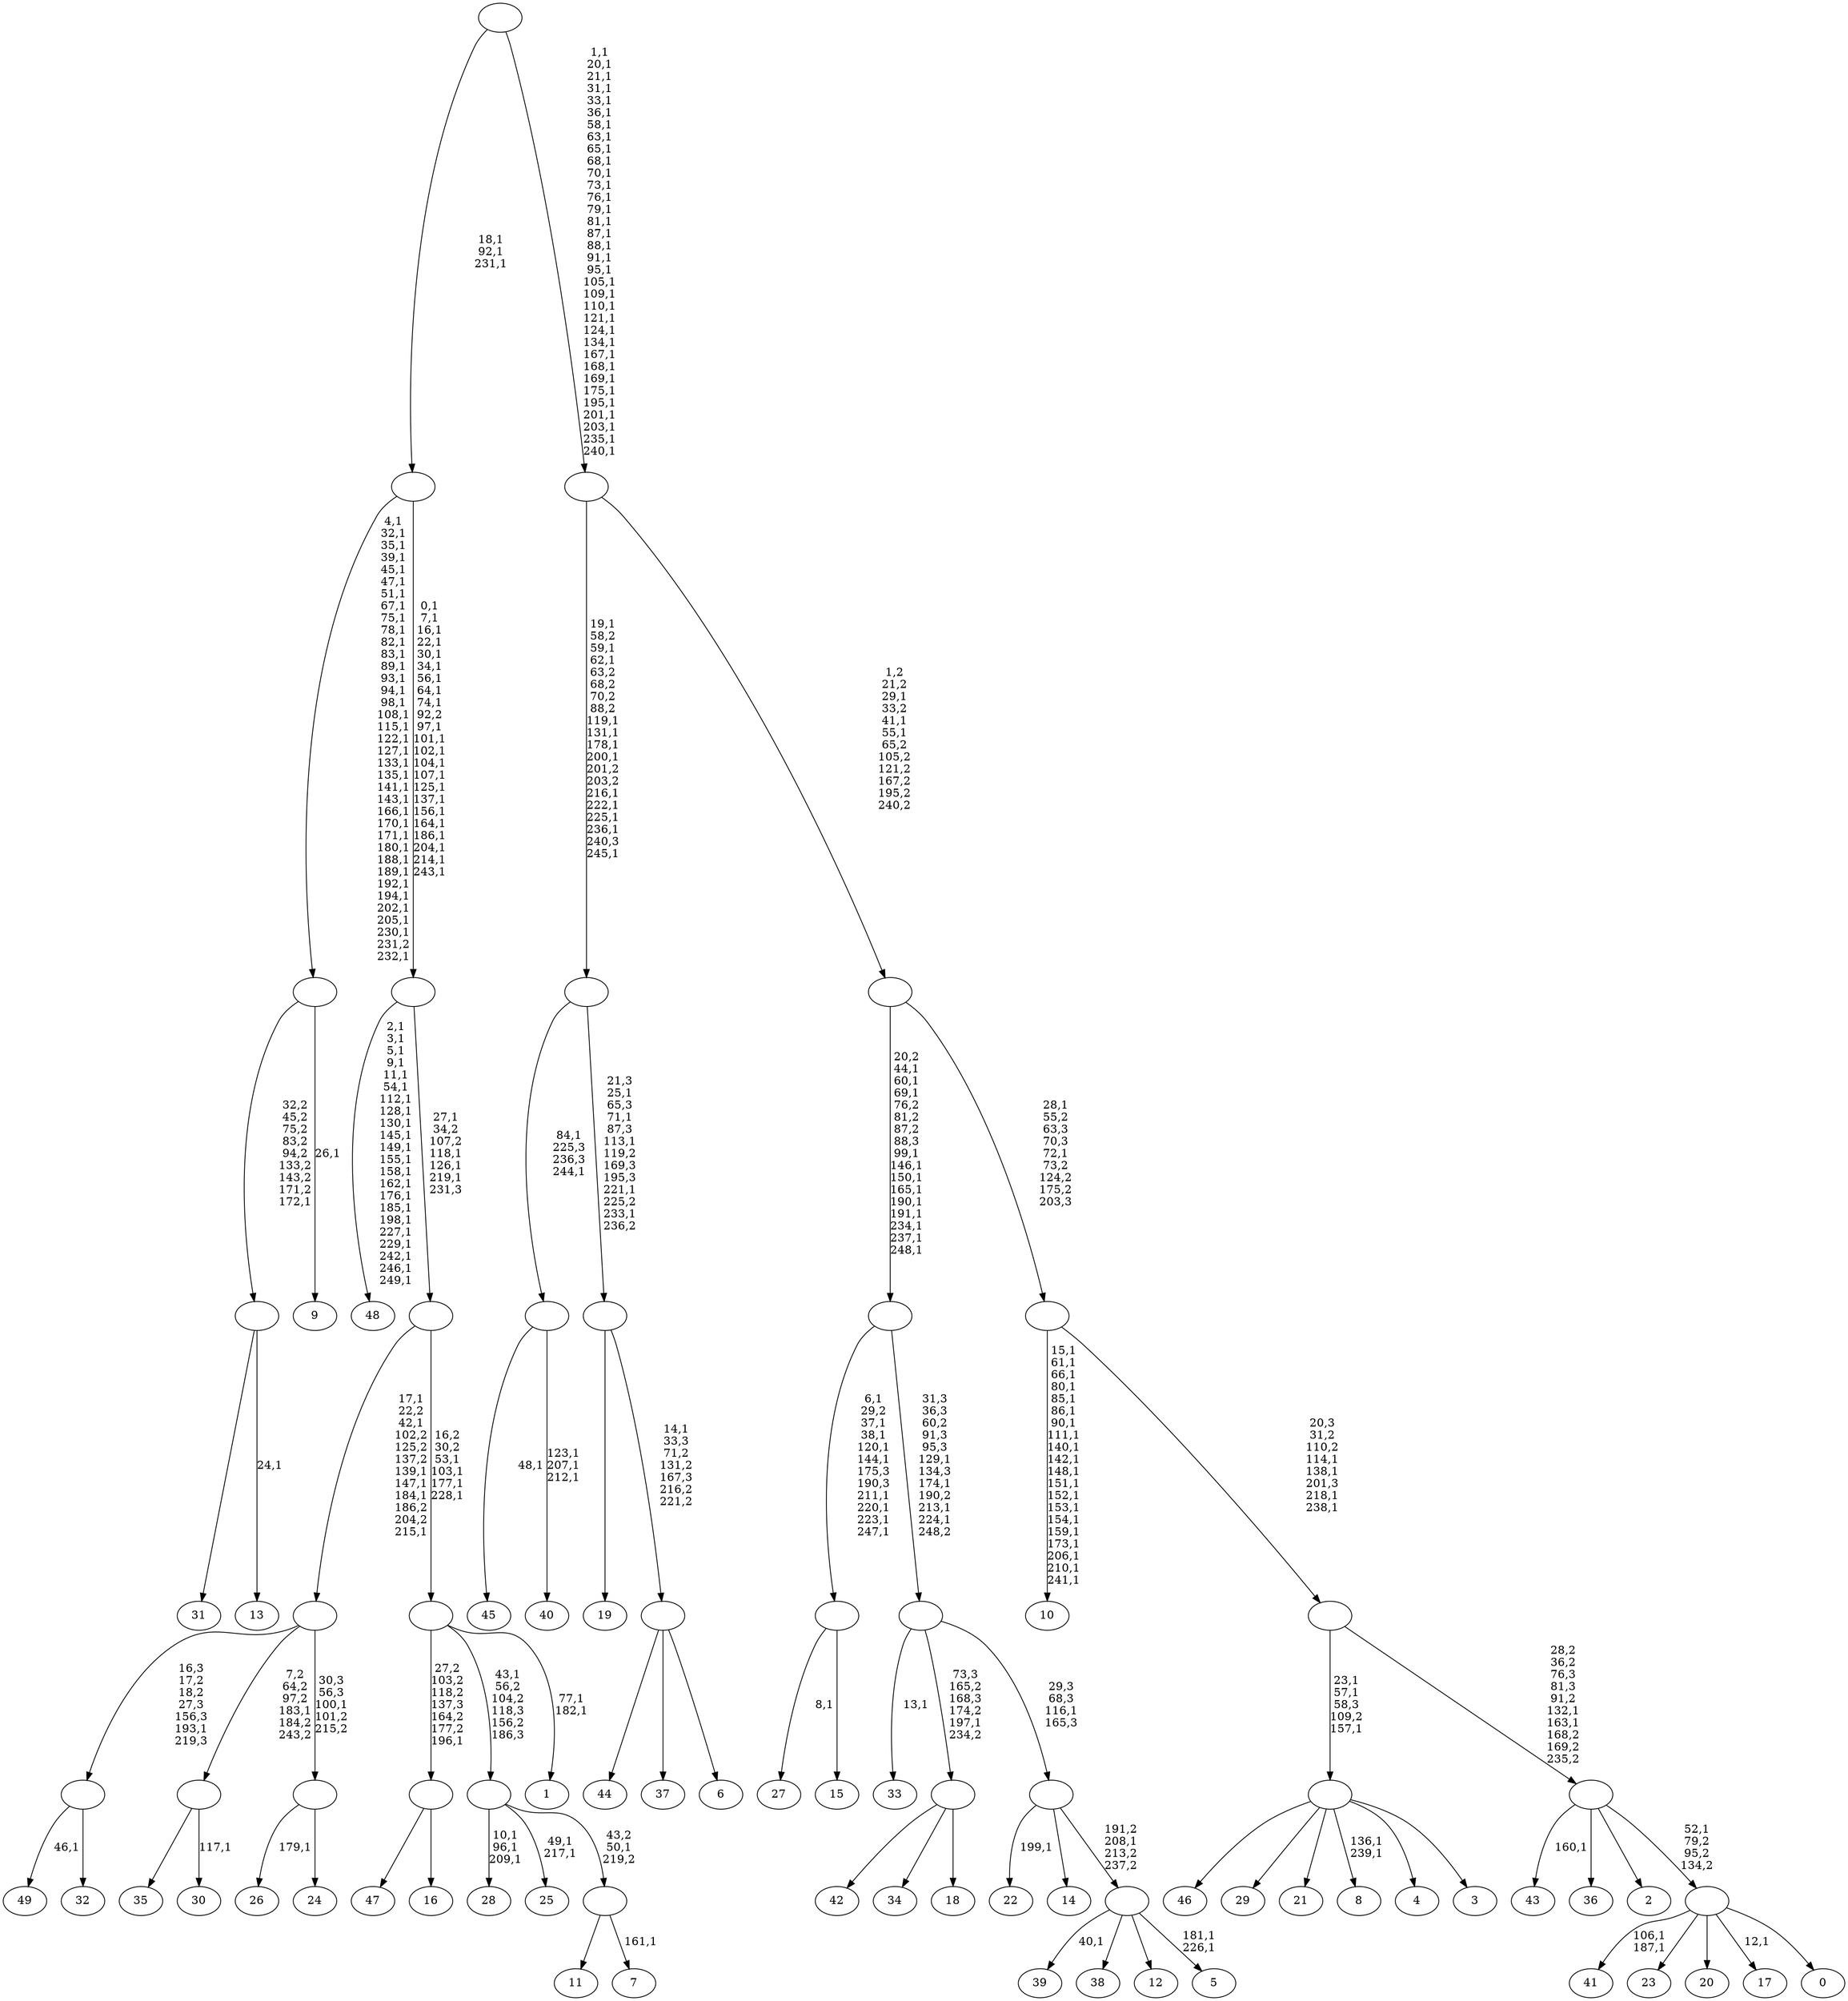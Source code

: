 digraph T {
	300 [label="49"]
	298 [label="48"]
	275 [label="47"]
	274 [label="46"]
	273 [label="45"]
	271 [label="44"]
	270 [label="43"]
	268 [label="42"]
	267 [label="41"]
	264 [label="40"]
	260 [label=""]
	258 [label="39"]
	256 [label="38"]
	255 [label="37"]
	254 [label="36"]
	253 [label="35"]
	252 [label="34"]
	251 [label="33"]
	249 [label="32"]
	248 [label=""]
	247 [label="31"]
	246 [label="30"]
	244 [label=""]
	243 [label="29"]
	242 [label="28"]
	238 [label="27"]
	236 [label="26"]
	234 [label="25"]
	231 [label="24"]
	230 [label=""]
	229 [label=""]
	223 [label="23"]
	222 [label="22"]
	220 [label="21"]
	219 [label="20"]
	218 [label="19"]
	217 [label="18"]
	216 [label=""]
	215 [label="17"]
	213 [label="16"]
	212 [label=""]
	211 [label="15"]
	210 [label=""]
	201 [label="14"]
	200 [label="13"]
	198 [label=""]
	197 [label="12"]
	196 [label="11"]
	195 [label="10"]
	174 [label="9"]
	172 [label=""]
	136 [label="8"]
	133 [label="7"]
	131 [label=""]
	130 [label=""]
	129 [label="6"]
	128 [label=""]
	127 [label=""]
	122 [label=""]
	110 [label="5"]
	107 [label=""]
	106 [label=""]
	105 [label=""]
	101 [label=""]
	89 [label="4"]
	88 [label="3"]
	87 [label=""]
	84 [label="2"]
	83 [label="1"]
	80 [label=""]
	76 [label=""]
	72 [label=""]
	50 [label=""]
	47 [label="0"]
	46 [label=""]
	45 [label=""]
	43 [label=""]
	39 [label=""]
	37 [label=""]
	34 [label=""]
	0 [label=""]
	260 -> 264 [label="123,1\n207,1\n212,1"]
	260 -> 273 [label="48,1"]
	248 -> 300 [label="46,1"]
	248 -> 249 [label=""]
	244 -> 246 [label="117,1"]
	244 -> 253 [label=""]
	230 -> 236 [label="179,1"]
	230 -> 231 [label=""]
	229 -> 248 [label="16,3\n17,2\n18,2\n27,3\n156,3\n193,1\n219,3"]
	229 -> 244 [label="7,2\n64,2\n97,2\n183,1\n184,2\n243,2"]
	229 -> 230 [label="30,3\n56,3\n100,1\n101,2\n215,2"]
	216 -> 268 [label=""]
	216 -> 252 [label=""]
	216 -> 217 [label=""]
	212 -> 275 [label=""]
	212 -> 213 [label=""]
	210 -> 238 [label="8,1"]
	210 -> 211 [label=""]
	198 -> 200 [label="24,1"]
	198 -> 247 [label=""]
	172 -> 174 [label="26,1"]
	172 -> 198 [label="32,2\n45,2\n75,2\n83,2\n94,2\n133,2\n143,2\n171,2\n172,1"]
	131 -> 133 [label="161,1"]
	131 -> 196 [label=""]
	130 -> 234 [label="49,1\n217,1"]
	130 -> 242 [label="10,1\n96,1\n209,1"]
	130 -> 131 [label="43,2\n50,1\n219,2"]
	128 -> 271 [label=""]
	128 -> 255 [label=""]
	128 -> 129 [label=""]
	127 -> 218 [label=""]
	127 -> 128 [label="14,1\n33,3\n71,2\n131,2\n167,3\n216,2\n221,2"]
	122 -> 127 [label="21,3\n25,1\n65,3\n71,1\n87,3\n113,1\n119,2\n169,3\n195,3\n221,1\n225,2\n233,1\n236,2"]
	122 -> 260 [label="84,1\n225,3\n236,3\n244,1"]
	107 -> 110 [label="181,1\n226,1"]
	107 -> 258 [label="40,1"]
	107 -> 256 [label=""]
	107 -> 197 [label=""]
	106 -> 222 [label="199,1"]
	106 -> 201 [label=""]
	106 -> 107 [label="191,2\n208,1\n213,2\n237,2"]
	105 -> 251 [label="13,1"]
	105 -> 216 [label="73,3\n165,2\n168,3\n174,2\n197,1\n234,2"]
	105 -> 106 [label="29,3\n68,3\n116,1\n165,3"]
	101 -> 105 [label="31,3\n36,3\n60,2\n91,3\n95,3\n129,1\n134,3\n174,1\n190,2\n213,1\n224,1\n248,2"]
	101 -> 210 [label="6,1\n29,2\n37,1\n38,1\n120,1\n144,1\n175,3\n190,3\n211,1\n220,1\n223,1\n247,1"]
	87 -> 136 [label="136,1\n239,1"]
	87 -> 274 [label=""]
	87 -> 243 [label=""]
	87 -> 220 [label=""]
	87 -> 89 [label=""]
	87 -> 88 [label=""]
	80 -> 83 [label="77,1\n182,1"]
	80 -> 212 [label="27,2\n103,2\n118,2\n137,3\n164,2\n177,2\n196,1"]
	80 -> 130 [label="43,1\n56,2\n104,2\n118,3\n156,2\n186,3"]
	76 -> 80 [label="16,2\n30,2\n53,1\n103,1\n177,1\n228,1"]
	76 -> 229 [label="17,1\n22,2\n42,1\n102,2\n125,2\n137,2\n139,1\n147,1\n184,1\n186,2\n204,2\n215,1"]
	72 -> 76 [label="27,1\n34,2\n107,2\n118,1\n126,1\n219,1\n231,3"]
	72 -> 298 [label="2,1\n3,1\n5,1\n9,1\n11,1\n54,1\n112,1\n128,1\n130,1\n145,1\n149,1\n155,1\n158,1\n162,1\n176,1\n185,1\n198,1\n227,1\n229,1\n242,1\n246,1\n249,1"]
	50 -> 72 [label="0,1\n7,1\n16,1\n22,1\n30,1\n34,1\n56,1\n64,1\n74,1\n92,2\n97,1\n101,1\n102,1\n104,1\n107,1\n125,1\n137,1\n156,1\n164,1\n186,1\n204,1\n214,1\n243,1"]
	50 -> 172 [label="4,1\n32,1\n35,1\n39,1\n45,1\n47,1\n51,1\n67,1\n75,1\n78,1\n82,1\n83,1\n89,1\n93,1\n94,1\n98,1\n108,1\n115,1\n122,1\n127,1\n133,1\n135,1\n141,1\n143,1\n166,1\n170,1\n171,1\n180,1\n188,1\n189,1\n192,1\n194,1\n202,1\n205,1\n230,1\n231,2\n232,1"]
	46 -> 215 [label="12,1"]
	46 -> 267 [label="106,1\n187,1"]
	46 -> 223 [label=""]
	46 -> 219 [label=""]
	46 -> 47 [label=""]
	45 -> 270 [label="160,1"]
	45 -> 254 [label=""]
	45 -> 84 [label=""]
	45 -> 46 [label="52,1\n79,2\n95,2\n134,2"]
	43 -> 45 [label="28,2\n36,2\n76,3\n81,3\n91,2\n132,1\n163,1\n168,2\n169,2\n235,2"]
	43 -> 87 [label="23,1\n57,1\n58,3\n109,2\n157,1"]
	39 -> 43 [label="20,3\n31,2\n110,2\n114,1\n138,1\n201,3\n218,1\n238,1"]
	39 -> 195 [label="15,1\n61,1\n66,1\n80,1\n85,1\n86,1\n90,1\n111,1\n140,1\n142,1\n148,1\n151,1\n152,1\n153,1\n154,1\n159,1\n173,1\n206,1\n210,1\n241,1"]
	37 -> 39 [label="28,1\n55,2\n63,3\n70,3\n72,1\n73,2\n124,2\n175,2\n203,3"]
	37 -> 101 [label="20,2\n44,1\n60,1\n69,1\n76,2\n81,2\n87,2\n88,3\n99,1\n146,1\n150,1\n165,1\n190,1\n191,1\n234,1\n237,1\n248,1"]
	34 -> 37 [label="1,2\n21,2\n29,1\n33,2\n41,1\n55,1\n65,2\n105,2\n121,2\n167,2\n195,2\n240,2"]
	34 -> 122 [label="19,1\n58,2\n59,1\n62,1\n63,2\n68,2\n70,2\n88,2\n119,1\n131,1\n178,1\n200,1\n201,2\n203,2\n216,1\n222,1\n225,1\n236,1\n240,3\n245,1"]
	0 -> 34 [label="1,1\n20,1\n21,1\n31,1\n33,1\n36,1\n58,1\n63,1\n65,1\n68,1\n70,1\n73,1\n76,1\n79,1\n81,1\n87,1\n88,1\n91,1\n95,1\n105,1\n109,1\n110,1\n121,1\n124,1\n134,1\n167,1\n168,1\n169,1\n175,1\n195,1\n201,1\n203,1\n235,1\n240,1"]
	0 -> 50 [label="18,1\n92,1\n231,1"]
}

